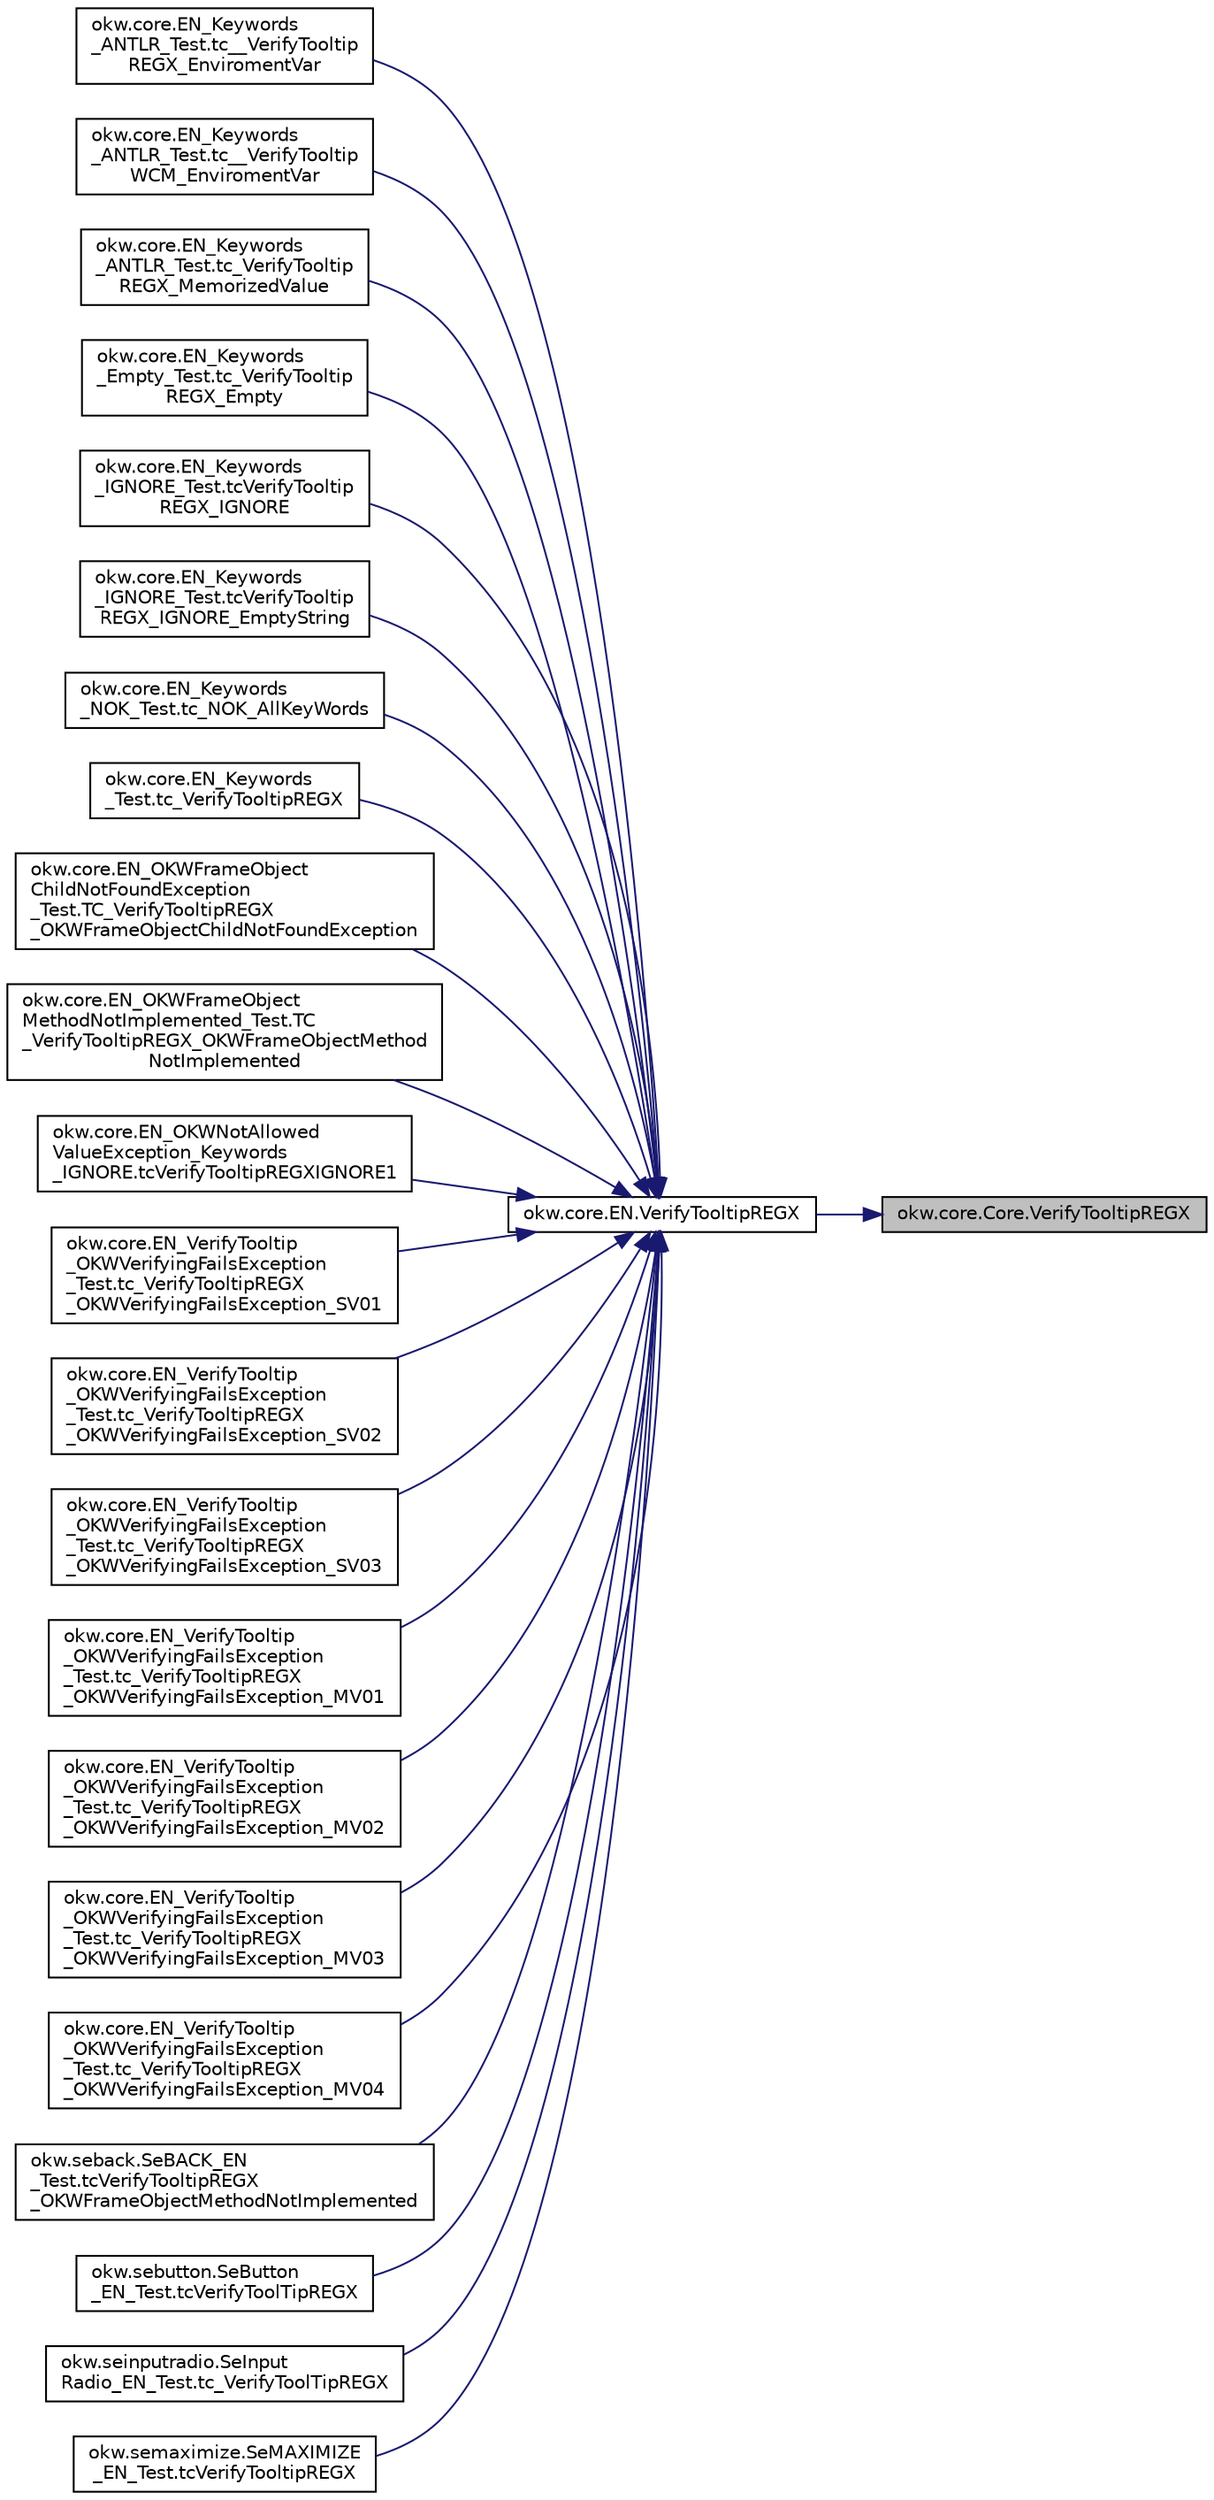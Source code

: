 digraph "okw.core.Core.VerifyTooltipREGX"
{
 // INTERACTIVE_SVG=YES
 // LATEX_PDF_SIZE
  edge [fontname="Helvetica",fontsize="10",labelfontname="Helvetica",labelfontsize="10"];
  node [fontname="Helvetica",fontsize="10",shape=record];
  rankdir="RL";
  Node5098 [label="okw.core.Core.VerifyTooltipREGX",height=0.2,width=0.4,color="black", fillcolor="grey75", style="filled", fontcolor="black",tooltip="Prüft den Standardwert eines Objektes (in den meisten Fällen ist dies der angezeigte Text)."];
  Node5098 -> Node5099 [dir="back",color="midnightblue",fontsize="10",style="solid",fontname="Helvetica"];
  Node5099 [label="okw.core.EN.VerifyTooltipREGX",height=0.2,width=0.4,color="black", fillcolor="white", style="filled",URL="$classokw_1_1core_1_1_e_n.html#a1611d27707a732b6f22f301898e530cd",tooltip="Prüft den Standardwert eines Objektes (in den meisten Fällen ist dies der angezeigte Text)."];
  Node5099 -> Node5100 [dir="back",color="midnightblue",fontsize="10",style="solid",fontname="Helvetica"];
  Node5100 [label="okw.core.EN_Keywords\l_ANTLR_Test.tc__VerifyTooltip\lREGX_EnviromentVar",height=0.2,width=0.4,color="black", fillcolor="white", style="filled",URL="$classokw_1_1core_1_1_e_n___keywords___a_n_t_l_r___test.html#a3c08398cfde67e880e73bddc6e70f93f",tooltip=" "];
  Node5099 -> Node5101 [dir="back",color="midnightblue",fontsize="10",style="solid",fontname="Helvetica"];
  Node5101 [label="okw.core.EN_Keywords\l_ANTLR_Test.tc__VerifyTooltip\lWCM_EnviromentVar",height=0.2,width=0.4,color="black", fillcolor="white", style="filled",URL="$classokw_1_1core_1_1_e_n___keywords___a_n_t_l_r___test.html#a8163acc71309a9fd84fe13b35f4b56c2",tooltip=" "];
  Node5099 -> Node5102 [dir="back",color="midnightblue",fontsize="10",style="solid",fontname="Helvetica"];
  Node5102 [label="okw.core.EN_Keywords\l_ANTLR_Test.tc_VerifyTooltip\lREGX_MemorizedValue",height=0.2,width=0.4,color="black", fillcolor="white", style="filled",URL="$classokw_1_1core_1_1_e_n___keywords___a_n_t_l_r___test.html#a506e1580da5910a4b1694699db081588",tooltip=" "];
  Node5099 -> Node5103 [dir="back",color="midnightblue",fontsize="10",style="solid",fontname="Helvetica"];
  Node5103 [label="okw.core.EN_Keywords\l_Empty_Test.tc_VerifyTooltip\lREGX_Empty",height=0.2,width=0.4,color="black", fillcolor="white", style="filled",URL="$classokw_1_1core_1_1_e_n___keywords___empty___test.html#a9a5d099321b3771660606104fcdca687",tooltip="Prüft \"${EMPTY}\" für das Schlüsselwort VerifyValue(string,string)"];
  Node5099 -> Node5104 [dir="back",color="midnightblue",fontsize="10",style="solid",fontname="Helvetica"];
  Node5104 [label="okw.core.EN_Keywords\l_IGNORE_Test.tcVerifyTooltip\lREGX_IGNORE",height=0.2,width=0.4,color="black", fillcolor="white", style="filled",URL="$classokw_1_1core_1_1_e_n___keywords___i_g_n_o_r_e___test.html#a20f3ee244b7bbb234bed5b2e8ab7811c",tooltip=" "];
  Node5099 -> Node5105 [dir="back",color="midnightblue",fontsize="10",style="solid",fontname="Helvetica"];
  Node5105 [label="okw.core.EN_Keywords\l_IGNORE_Test.tcVerifyTooltip\lREGX_IGNORE_EmptyString",height=0.2,width=0.4,color="black", fillcolor="white", style="filled",URL="$classokw_1_1core_1_1_e_n___keywords___i_g_n_o_r_e___test.html#a0e832d37692f2a6dd0126e1b149158cc",tooltip=" "];
  Node5099 -> Node5106 [dir="back",color="midnightblue",fontsize="10",style="solid",fontname="Helvetica"];
  Node5106 [label="okw.core.EN_Keywords\l_NOK_Test.tc_NOK_AllKeyWords",height=0.2,width=0.4,color="black", fillcolor="white", style="filled",URL="$classokw_1_1core_1_1_e_n___keywords___n_o_k___test.html#a81a960a2341dfb0e27da7871291c84dc",tooltip="Prüft methoden aufruf für einen einfachen Click."];
  Node5099 -> Node5107 [dir="back",color="midnightblue",fontsize="10",style="solid",fontname="Helvetica"];
  Node5107 [label="okw.core.EN_Keywords\l_Test.tc_VerifyTooltipREGX",height=0.2,width=0.4,color="black", fillcolor="white", style="filled",URL="$classokw_1_1core_1_1_e_n___keywords___test.html#a4d7892135a93d12285182124b2f2b068",tooltip="\"Normaler\" Testfall für das Schlüsselwort VerifyTooltipREGX."];
  Node5099 -> Node5108 [dir="back",color="midnightblue",fontsize="10",style="solid",fontname="Helvetica"];
  Node5108 [label="okw.core.EN_OKWFrameObject\lChildNotFoundException\l_Test.TC_VerifyTooltipREGX\l_OKWFrameObjectChildNotFoundException",height=0.2,width=0.4,color="black", fillcolor="white", style="filled",URL="$classokw_1_1core_1_1_e_n___o_k_w_frame_object_child_not_found_exception___test.html#a67ef75467aa8833b654650e5e04334ad",tooltip="Prüft ob die Ausnahme OKWFrameObjectChildNotFoundException durch die LFC-VerifyValue ausgelöst wird,..."];
  Node5099 -> Node5109 [dir="back",color="midnightblue",fontsize="10",style="solid",fontname="Helvetica"];
  Node5109 [label="okw.core.EN_OKWFrameObject\lMethodNotImplemented_Test.TC\l_VerifyTooltipREGX_OKWFrameObjectMethod\lNotImplemented",height=0.2,width=0.4,color="black", fillcolor="white", style="filled",URL="$classokw_1_1core_1_1_e_n___o_k_w_frame_object_method_not_implemented___test.html#a49e5ae8942fd79351ba9c34a591c9138",tooltip="Prüft ob die Ausnahme OKWFrameObjectMethodNotImplemented von VerifyTooltipREGX( FN,..."];
  Node5099 -> Node5110 [dir="back",color="midnightblue",fontsize="10",style="solid",fontname="Helvetica"];
  Node5110 [label="okw.core.EN_OKWNotAllowed\lValueException_Keywords\l_IGNORE.tcVerifyTooltipREGXIGNORE1",height=0.2,width=0.4,color="black", fillcolor="white", style="filled",URL="$classokw_1_1core_1_1_e_n___o_k_w_not_allowed_value_exception___keywords___i_g_n_o_r_e.html#af13d5214a6e6b66e5d02bbb83902ac90",tooltip="Prüft ob \"${IGNORE} \" die Ausnahme okw.exceptions.OKWNotAllowedValueException auslöst."];
  Node5099 -> Node5111 [dir="back",color="midnightblue",fontsize="10",style="solid",fontname="Helvetica"];
  Node5111 [label="okw.core.EN_VerifyTooltip\l_OKWVerifyingFailsException\l_Test.tc_VerifyTooltipREGX\l_OKWVerifyingFailsException_SV01",height=0.2,width=0.4,color="black", fillcolor="white", style="filled",URL="$classokw_1_1core_1_1_e_n___verify_tooltip___o_k_w_verifying_fails_exception___test.html#a8ccb583551050c262693fffd9a2ee910",tooltip="Prüft, ob die Ausnahme OKWVerifyingFailsException bei einem Soll/Ist-Vergleich ausgelöst wird."];
  Node5099 -> Node5112 [dir="back",color="midnightblue",fontsize="10",style="solid",fontname="Helvetica"];
  Node5112 [label="okw.core.EN_VerifyTooltip\l_OKWVerifyingFailsException\l_Test.tc_VerifyTooltipREGX\l_OKWVerifyingFailsException_SV02",height=0.2,width=0.4,color="black", fillcolor="white", style="filled",URL="$classokw_1_1core_1_1_e_n___verify_tooltip___o_k_w_verifying_fails_exception___test.html#afcc7ba99a1d101171e6a7bc321cb21b2",tooltip="Prüft, ob die Ausnahme OKWVerifyingFailsException bei einem Soll/Ist-Vergleich ausgelöst wird."];
  Node5099 -> Node5113 [dir="back",color="midnightblue",fontsize="10",style="solid",fontname="Helvetica"];
  Node5113 [label="okw.core.EN_VerifyTooltip\l_OKWVerifyingFailsException\l_Test.tc_VerifyTooltipREGX\l_OKWVerifyingFailsException_SV03",height=0.2,width=0.4,color="black", fillcolor="white", style="filled",URL="$classokw_1_1core_1_1_e_n___verify_tooltip___o_k_w_verifying_fails_exception___test.html#ad05a50cec878061c929927d5fbb1faa5",tooltip="Prüft, ob die Ausnahme OKWVerifyingFailsException bei einem Soll/Ist-Vergleich ausgelöst wird."];
  Node5099 -> Node5114 [dir="back",color="midnightblue",fontsize="10",style="solid",fontname="Helvetica"];
  Node5114 [label="okw.core.EN_VerifyTooltip\l_OKWVerifyingFailsException\l_Test.tc_VerifyTooltipREGX\l_OKWVerifyingFailsException_MV01",height=0.2,width=0.4,color="black", fillcolor="white", style="filled",URL="$classokw_1_1core_1_1_e_n___verify_tooltip___o_k_w_verifying_fails_exception___test.html#a622d9041c01e568cd522598e5547d6c8",tooltip="Prüft, ob die Ausnahme OKWVerifyingFailsException bei einem Soll/Ist-Vergleich ausgelöst wird."];
  Node5099 -> Node5115 [dir="back",color="midnightblue",fontsize="10",style="solid",fontname="Helvetica"];
  Node5115 [label="okw.core.EN_VerifyTooltip\l_OKWVerifyingFailsException\l_Test.tc_VerifyTooltipREGX\l_OKWVerifyingFailsException_MV02",height=0.2,width=0.4,color="black", fillcolor="white", style="filled",URL="$classokw_1_1core_1_1_e_n___verify_tooltip___o_k_w_verifying_fails_exception___test.html#a63f1162487835d82d6a7308badb692b0",tooltip="Prüft, ob die Ausnahme OKWVerifyingFailsException bei einem Soll/Ist-Vergleich ausgelöst wird."];
  Node5099 -> Node5116 [dir="back",color="midnightblue",fontsize="10",style="solid",fontname="Helvetica"];
  Node5116 [label="okw.core.EN_VerifyTooltip\l_OKWVerifyingFailsException\l_Test.tc_VerifyTooltipREGX\l_OKWVerifyingFailsException_MV03",height=0.2,width=0.4,color="black", fillcolor="white", style="filled",URL="$classokw_1_1core_1_1_e_n___verify_tooltip___o_k_w_verifying_fails_exception___test.html#a01d6227fa82539ae2d360217d9b97c16",tooltip="Prüft, ob die Ausnahme OKWVerifyingFailsException bei einem Soll/Ist-Vergleich ausgelöst wird."];
  Node5099 -> Node5117 [dir="back",color="midnightblue",fontsize="10",style="solid",fontname="Helvetica"];
  Node5117 [label="okw.core.EN_VerifyTooltip\l_OKWVerifyingFailsException\l_Test.tc_VerifyTooltipREGX\l_OKWVerifyingFailsException_MV04",height=0.2,width=0.4,color="black", fillcolor="white", style="filled",URL="$classokw_1_1core_1_1_e_n___verify_tooltip___o_k_w_verifying_fails_exception___test.html#a367215d5ebe740d537634f2417cc18a4",tooltip="Prüft, ob die Ausnahme OKWVerifyingFailsException bei einem Soll/Ist-Vergleich ausgelöst wird."];
  Node5099 -> Node5118 [dir="back",color="midnightblue",fontsize="10",style="solid",fontname="Helvetica"];
  Node5118 [label="okw.seback.SeBACK_EN\l_Test.tcVerifyTooltipREGX\l_OKWFrameObjectMethodNotImplemented",height=0.2,width=0.4,color="black", fillcolor="white", style="filled",URL="$classokw_1_1seback_1_1_se_b_a_c_k___e_n___test.html#a589f4ffd222d1116a0d37b2c4afab2b1",tooltip="Test des Schlüsselwortes \"VerifyTooltipREGX( FN, ExpVal ) für SeBACK."];
  Node5099 -> Node5119 [dir="back",color="midnightblue",fontsize="10",style="solid",fontname="Helvetica"];
  Node5119 [label="okw.sebutton.SeButton\l_EN_Test.tcVerifyToolTipREGX",height=0.2,width=0.4,color="black", fillcolor="white", style="filled",URL="$classokw_1_1sebutton_1_1_se_button___e_n___test.html#a36211aaa86720955078396c2d03b6d8c",tooltip="Test des Schlüsselwortes VerifyToolTip für den GUI-Adapter SeButton."];
  Node5099 -> Node5120 [dir="back",color="midnightblue",fontsize="10",style="solid",fontname="Helvetica"];
  Node5120 [label="okw.seinputradio.SeInput\lRadio_EN_Test.tc_VerifyToolTipREGX",height=0.2,width=0.4,color="black", fillcolor="white", style="filled",URL="$classokw_1_1seinputradio_1_1_se_input_radio___e_n___test.html#a0348673ee8a2da2f55148231db9c6765",tooltip="Test des Schlüsselwortes VerifyToolTip für den GUI-Adapter SeInputRadio."];
  Node5099 -> Node5121 [dir="back",color="midnightblue",fontsize="10",style="solid",fontname="Helvetica"];
  Node5121 [label="okw.semaximize.SeMAXIMIZE\l_EN_Test.tcVerifyTooltipREGX",height=0.2,width=0.4,color="black", fillcolor="white", style="filled",URL="$classokw_1_1semaximize_1_1_se_m_a_x_i_m_i_z_e___e_n___test.html#ad9ab85f47ced97f79a7243df1ba5884d",tooltip="Test des Schlüsselwortes \"VerifyTooltipREGX( FN, ExpVal ) für SeMAXIMIZE."];
}
